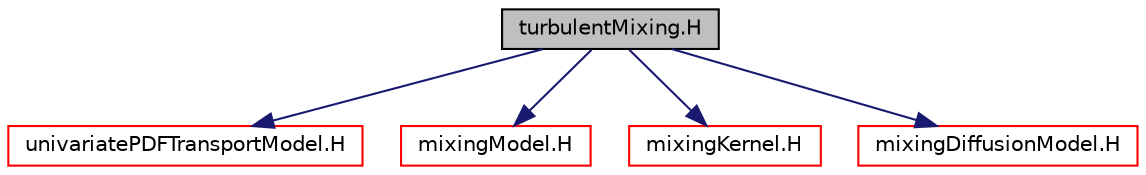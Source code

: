 digraph "turbulentMixing.H"
{
  bgcolor="transparent";
  edge [fontname="Helvetica",fontsize="10",labelfontname="Helvetica",labelfontsize="10"];
  node [fontname="Helvetica",fontsize="10",shape=record];
  Node0 [label="turbulentMixing.H",height=0.2,width=0.4,color="black", fillcolor="grey75", style="filled", fontcolor="black"];
  Node0 -> Node1 [color="midnightblue",fontsize="10",style="solid",fontname="Helvetica"];
  Node1 [label="univariatePDFTransportModel.H",height=0.2,width=0.4,color="red",URL="$a00365.html"];
  Node0 -> Node48 [color="midnightblue",fontsize="10",style="solid",fontname="Helvetica"];
  Node48 [label="mixingModel.H",height=0.2,width=0.4,color="red",URL="$a00068.html"];
  Node0 -> Node49 [color="midnightblue",fontsize="10",style="solid",fontname="Helvetica"];
  Node49 [label="mixingKernel.H",height=0.2,width=0.4,color="red",URL="$a00116.html"];
  Node0 -> Node52 [color="midnightblue",fontsize="10",style="solid",fontname="Helvetica"];
  Node52 [label="mixingDiffusionModel.H",height=0.2,width=0.4,color="red",URL="$a00077.html"];
}

